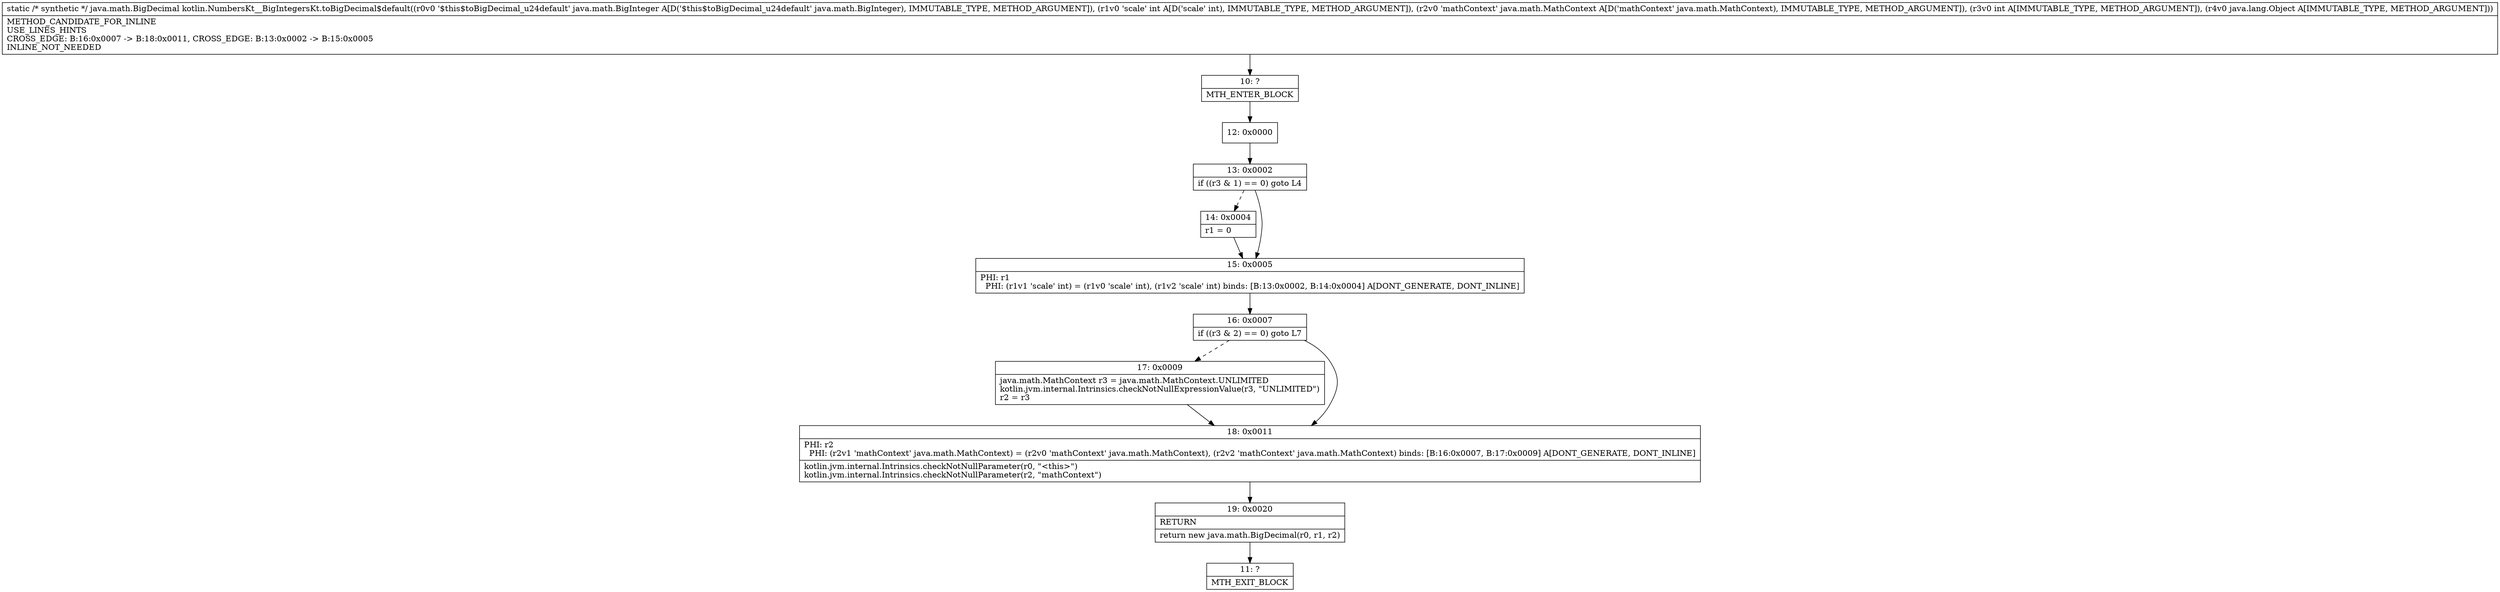 digraph "CFG forkotlin.NumbersKt__BigIntegersKt.toBigDecimal$default(Ljava\/math\/BigInteger;ILjava\/math\/MathContext;ILjava\/lang\/Object;)Ljava\/math\/BigDecimal;" {
Node_10 [shape=record,label="{10\:\ ?|MTH_ENTER_BLOCK\l}"];
Node_12 [shape=record,label="{12\:\ 0x0000}"];
Node_13 [shape=record,label="{13\:\ 0x0002|if ((r3 & 1) == 0) goto L4\l}"];
Node_14 [shape=record,label="{14\:\ 0x0004|r1 = 0\l}"];
Node_15 [shape=record,label="{15\:\ 0x0005|PHI: r1 \l  PHI: (r1v1 'scale' int) = (r1v0 'scale' int), (r1v2 'scale' int) binds: [B:13:0x0002, B:14:0x0004] A[DONT_GENERATE, DONT_INLINE]\l}"];
Node_16 [shape=record,label="{16\:\ 0x0007|if ((r3 & 2) == 0) goto L7\l}"];
Node_17 [shape=record,label="{17\:\ 0x0009|java.math.MathContext r3 = java.math.MathContext.UNLIMITED\lkotlin.jvm.internal.Intrinsics.checkNotNullExpressionValue(r3, \"UNLIMITED\")\lr2 = r3\l}"];
Node_18 [shape=record,label="{18\:\ 0x0011|PHI: r2 \l  PHI: (r2v1 'mathContext' java.math.MathContext) = (r2v0 'mathContext' java.math.MathContext), (r2v2 'mathContext' java.math.MathContext) binds: [B:16:0x0007, B:17:0x0009] A[DONT_GENERATE, DONT_INLINE]\l|kotlin.jvm.internal.Intrinsics.checkNotNullParameter(r0, \"\<this\>\")\lkotlin.jvm.internal.Intrinsics.checkNotNullParameter(r2, \"mathContext\")\l}"];
Node_19 [shape=record,label="{19\:\ 0x0020|RETURN\l|return new java.math.BigDecimal(r0, r1, r2)\l}"];
Node_11 [shape=record,label="{11\:\ ?|MTH_EXIT_BLOCK\l}"];
MethodNode[shape=record,label="{static \/* synthetic *\/ java.math.BigDecimal kotlin.NumbersKt__BigIntegersKt.toBigDecimal$default((r0v0 '$this$toBigDecimal_u24default' java.math.BigInteger A[D('$this$toBigDecimal_u24default' java.math.BigInteger), IMMUTABLE_TYPE, METHOD_ARGUMENT]), (r1v0 'scale' int A[D('scale' int), IMMUTABLE_TYPE, METHOD_ARGUMENT]), (r2v0 'mathContext' java.math.MathContext A[D('mathContext' java.math.MathContext), IMMUTABLE_TYPE, METHOD_ARGUMENT]), (r3v0 int A[IMMUTABLE_TYPE, METHOD_ARGUMENT]), (r4v0 java.lang.Object A[IMMUTABLE_TYPE, METHOD_ARGUMENT]))  | METHOD_CANDIDATE_FOR_INLINE\lUSE_LINES_HINTS\lCROSS_EDGE: B:16:0x0007 \-\> B:18:0x0011, CROSS_EDGE: B:13:0x0002 \-\> B:15:0x0005\lINLINE_NOT_NEEDED\l}"];
MethodNode -> Node_10;Node_10 -> Node_12;
Node_12 -> Node_13;
Node_13 -> Node_14[style=dashed];
Node_13 -> Node_15;
Node_14 -> Node_15;
Node_15 -> Node_16;
Node_16 -> Node_17[style=dashed];
Node_16 -> Node_18;
Node_17 -> Node_18;
Node_18 -> Node_19;
Node_19 -> Node_11;
}

